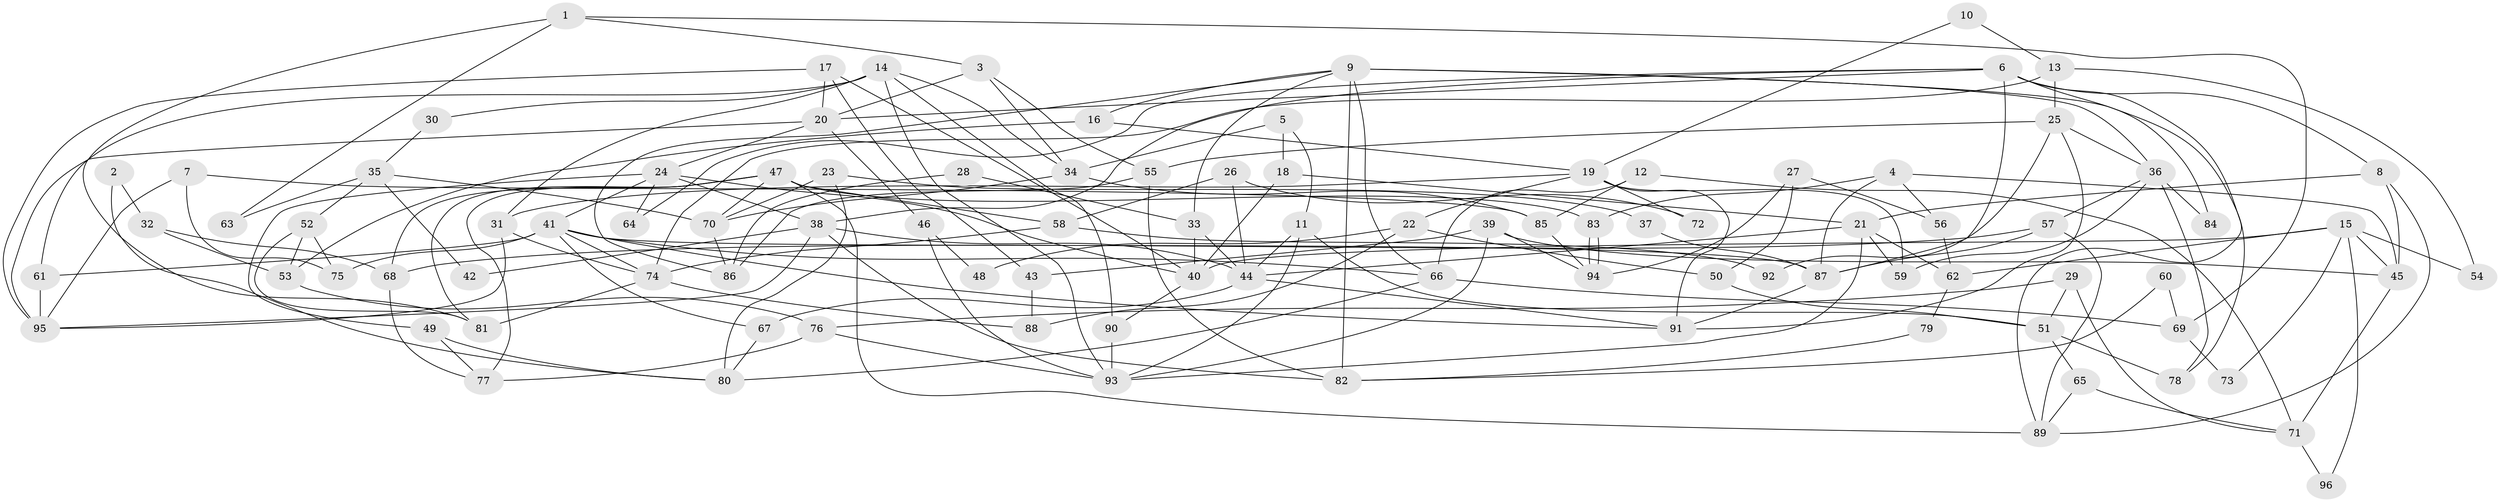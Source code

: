 // coarse degree distribution, {6: 0.125, 3: 0.1875, 2: 0.20833333333333334, 5: 0.20833333333333334, 10: 0.041666666666666664, 9: 0.041666666666666664, 4: 0.0625, 7: 0.10416666666666667, 14: 0.020833333333333332}
// Generated by graph-tools (version 1.1) at 2025/53/03/04/25 21:53:26]
// undirected, 96 vertices, 192 edges
graph export_dot {
graph [start="1"]
  node [color=gray90,style=filled];
  1;
  2;
  3;
  4;
  5;
  6;
  7;
  8;
  9;
  10;
  11;
  12;
  13;
  14;
  15;
  16;
  17;
  18;
  19;
  20;
  21;
  22;
  23;
  24;
  25;
  26;
  27;
  28;
  29;
  30;
  31;
  32;
  33;
  34;
  35;
  36;
  37;
  38;
  39;
  40;
  41;
  42;
  43;
  44;
  45;
  46;
  47;
  48;
  49;
  50;
  51;
  52;
  53;
  54;
  55;
  56;
  57;
  58;
  59;
  60;
  61;
  62;
  63;
  64;
  65;
  66;
  67;
  68;
  69;
  70;
  71;
  72;
  73;
  74;
  75;
  76;
  77;
  78;
  79;
  80;
  81;
  82;
  83;
  84;
  85;
  86;
  87;
  88;
  89;
  90;
  91;
  92;
  93;
  94;
  95;
  96;
  1 -- 3;
  1 -- 81;
  1 -- 63;
  1 -- 69;
  2 -- 32;
  2 -- 80;
  3 -- 34;
  3 -- 20;
  3 -- 55;
  4 -- 45;
  4 -- 56;
  4 -- 83;
  4 -- 87;
  5 -- 11;
  5 -- 18;
  5 -- 34;
  6 -- 87;
  6 -- 20;
  6 -- 8;
  6 -- 38;
  6 -- 64;
  6 -- 84;
  6 -- 89;
  7 -- 95;
  7 -- 85;
  7 -- 75;
  8 -- 89;
  8 -- 21;
  8 -- 45;
  9 -- 66;
  9 -- 33;
  9 -- 16;
  9 -- 36;
  9 -- 78;
  9 -- 82;
  9 -- 86;
  10 -- 19;
  10 -- 13;
  11 -- 44;
  11 -- 93;
  11 -- 51;
  12 -- 66;
  12 -- 71;
  12 -- 85;
  13 -- 25;
  13 -- 74;
  13 -- 54;
  14 -- 93;
  14 -- 34;
  14 -- 30;
  14 -- 31;
  14 -- 61;
  14 -- 90;
  15 -- 40;
  15 -- 45;
  15 -- 54;
  15 -- 62;
  15 -- 73;
  15 -- 96;
  16 -- 19;
  16 -- 53;
  17 -- 95;
  17 -- 20;
  17 -- 40;
  17 -- 43;
  18 -- 21;
  18 -- 40;
  19 -- 31;
  19 -- 91;
  19 -- 22;
  19 -- 59;
  19 -- 72;
  20 -- 95;
  20 -- 24;
  20 -- 46;
  21 -- 59;
  21 -- 44;
  21 -- 62;
  21 -- 93;
  22 -- 88;
  22 -- 48;
  22 -- 50;
  23 -- 70;
  23 -- 80;
  23 -- 37;
  24 -- 41;
  24 -- 38;
  24 -- 40;
  24 -- 49;
  24 -- 64;
  25 -- 91;
  25 -- 55;
  25 -- 36;
  25 -- 92;
  26 -- 44;
  26 -- 58;
  26 -- 72;
  27 -- 94;
  27 -- 50;
  27 -- 56;
  28 -- 86;
  28 -- 33;
  29 -- 71;
  29 -- 51;
  29 -- 76;
  30 -- 35;
  31 -- 74;
  31 -- 95;
  32 -- 68;
  32 -- 53;
  33 -- 40;
  33 -- 44;
  34 -- 70;
  34 -- 85;
  35 -- 70;
  35 -- 52;
  35 -- 42;
  35 -- 63;
  36 -- 57;
  36 -- 59;
  36 -- 78;
  36 -- 84;
  37 -- 87;
  38 -- 44;
  38 -- 42;
  38 -- 82;
  38 -- 95;
  39 -- 94;
  39 -- 93;
  39 -- 43;
  39 -- 45;
  40 -- 90;
  41 -- 87;
  41 -- 61;
  41 -- 66;
  41 -- 67;
  41 -- 74;
  41 -- 75;
  41 -- 91;
  43 -- 88;
  44 -- 91;
  44 -- 67;
  45 -- 71;
  46 -- 93;
  46 -- 48;
  47 -- 89;
  47 -- 83;
  47 -- 58;
  47 -- 68;
  47 -- 70;
  47 -- 77;
  47 -- 81;
  49 -- 77;
  49 -- 80;
  50 -- 51;
  51 -- 78;
  51 -- 65;
  52 -- 53;
  52 -- 75;
  52 -- 81;
  53 -- 76;
  55 -- 82;
  55 -- 86;
  56 -- 62;
  57 -- 68;
  57 -- 87;
  57 -- 89;
  58 -- 74;
  58 -- 92;
  60 -- 69;
  60 -- 82;
  61 -- 95;
  62 -- 79;
  65 -- 89;
  65 -- 71;
  66 -- 80;
  66 -- 69;
  67 -- 80;
  68 -- 77;
  69 -- 73;
  70 -- 86;
  71 -- 96;
  74 -- 81;
  74 -- 88;
  76 -- 93;
  76 -- 77;
  79 -- 82;
  83 -- 94;
  83 -- 94;
  85 -- 94;
  87 -- 91;
  90 -- 93;
}
